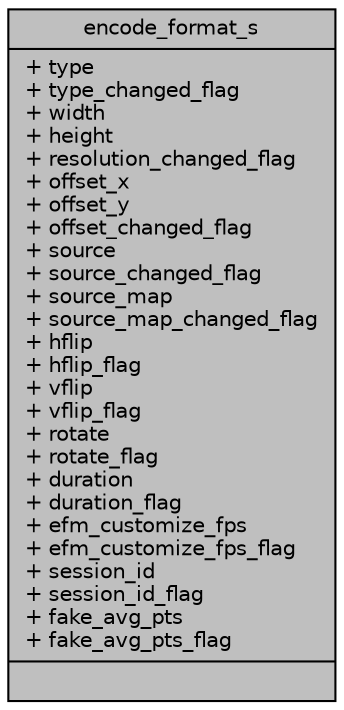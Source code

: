 digraph "encode_format_s"
{
 // INTERACTIVE_SVG=YES
 // LATEX_PDF_SIZE
  bgcolor="transparent";
  edge [fontname="Helvetica",fontsize="10",labelfontname="Helvetica",labelfontsize="10"];
  node [fontname="Helvetica",fontsize="10",shape=record];
  Node1 [label="{encode_format_s\n|+ type\l+ type_changed_flag\l+ width\l+ height\l+ resolution_changed_flag\l+ offset_x\l+ offset_y\l+ offset_changed_flag\l+ source\l+ source_changed_flag\l+ source_map\l+ source_map_changed_flag\l+ hflip\l+ hflip_flag\l+ vflip\l+ vflip_flag\l+ rotate\l+ rotate_flag\l+ duration\l+ duration_flag\l+ efm_customize_fps\l+ efm_customize_fps_flag\l+ session_id\l+ session_id_flag\l+ fake_avg_pts\l+ fake_avg_pts_flag\l|}",height=0.2,width=0.4,color="black", fillcolor="grey75", style="filled", fontcolor="black",tooltip=" "];
}
